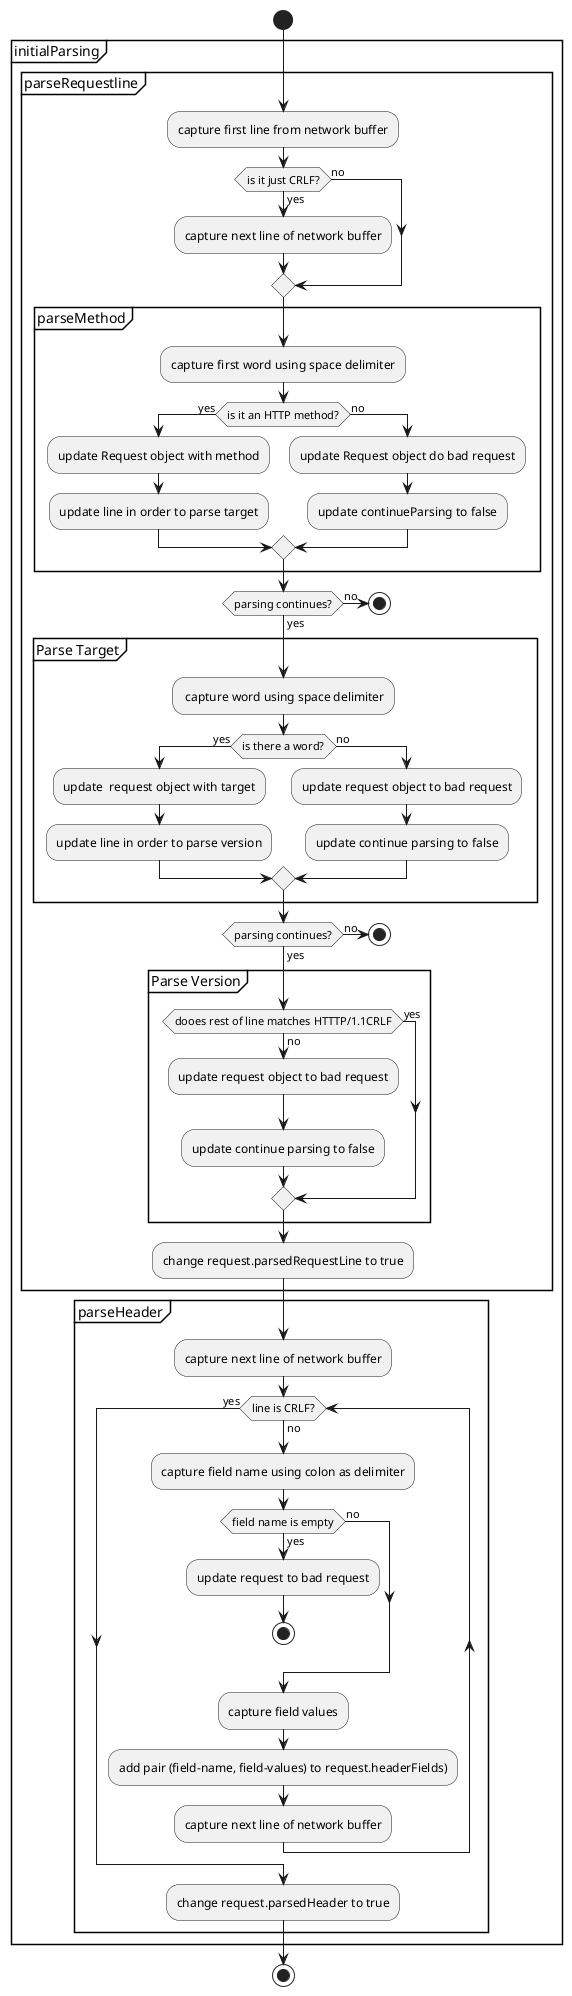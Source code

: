 @startuml

start
group initialParsing
	group parseRequestline
		:capture first line from network buffer;
		if (is it just CRLF?) then (yes)
			:capture next line of network buffer;
		else (no)
		endif
		group parseMethod
			:capture first word using space delimiter;
			if (is it an HTTP method?) then (yes)
				:update Request object with method;
				:update line in order to parse target;
			else (no)
				:update Request object do bad request;
				:update continueParsing to false;
			endif
		end group
		if (parsing continues?) then (no)
			stop;
		else (yes)
			group Parse Target
				: capture word using space delimiter;
			if (is there a word?) then (yes)
				:update  request object with target;
				:update line in order to parse version;
			else (no)
				:update request object to bad request;
				:update continue parsing to false;
			endif
			end group
		if (parsing continues?) then (no)
			stop;
		else (yes)
			group Parse Version
				if (dooes rest of line matches HTTTP/1.1CRLF) then (no)
				:update request object to bad request;
				:update continue parsing to false;
			else (yes)
			endif
			end group
			:change request.parsedRequestLine to true;
		endif
		endif
	end group
	group parseHeader
		:capture next line of network buffer;
		while (line is CRLF?) is (no)
			:capture field name using colon as delimiter;
			if (field name is empty) then (yes)
				:update request to bad request;
				stop
			else (no)
			endif
			:capture field values;
			:add pair (field-name, field-values) to request.headerFields);
			:capture next line of network buffer;
		endwhile (yes)
		:change request.parsedHeader to true;
	end group
end group
stop


@enduml
